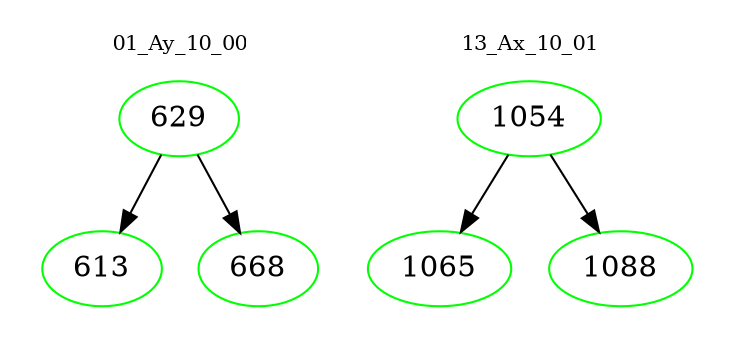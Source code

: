 digraph{
subgraph cluster_0 {
color = white
label = "01_Ay_10_00";
fontsize=10;
T0_629 [label="629", color="green"]
T0_629 -> T0_613 [color="black"]
T0_613 [label="613", color="green"]
T0_629 -> T0_668 [color="black"]
T0_668 [label="668", color="green"]
}
subgraph cluster_1 {
color = white
label = "13_Ax_10_01";
fontsize=10;
T1_1054 [label="1054", color="green"]
T1_1054 -> T1_1065 [color="black"]
T1_1065 [label="1065", color="green"]
T1_1054 -> T1_1088 [color="black"]
T1_1088 [label="1088", color="green"]
}
}
